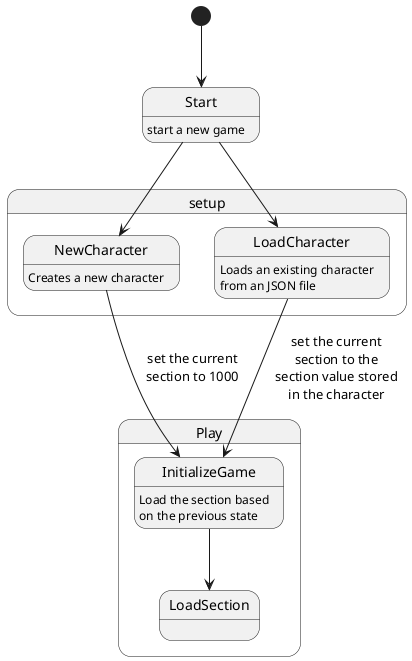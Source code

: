 @startuml

[*] --> Start
Start: start a new game

state setup {

Start --> NewCharacter
NewCharacter: Creates a new character


Start --> LoadCharacter
LoadCharacter: Loads an existing character\nfrom an JSON file

}

state Play {
NewCharacter --> InitializeGame : set the current\nsection to 1000
LoadCharacter --> InitializeGame : set the current\nsection to the\nsection value stored\nin the character
InitializeGame --> LoadSection
InitializeGame: Load the section based\non the previous state

}




@enduml